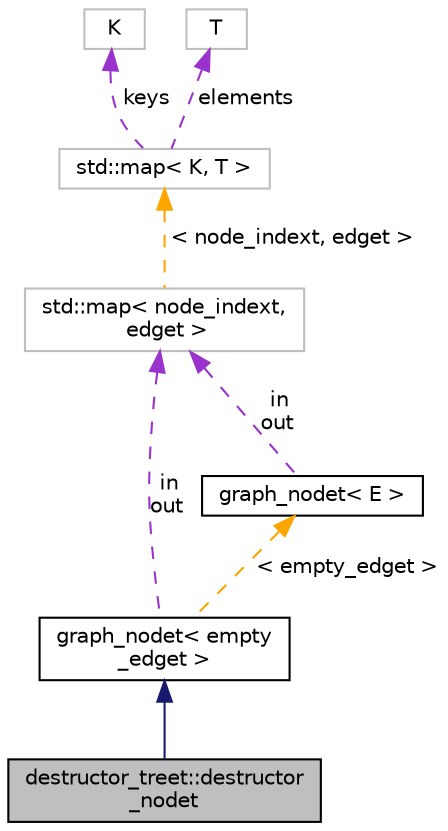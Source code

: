 digraph "destructor_treet::destructor_nodet"
{
 // LATEX_PDF_SIZE
  bgcolor="transparent";
  edge [fontname="Helvetica",fontsize="10",labelfontname="Helvetica",labelfontsize="10"];
  node [fontname="Helvetica",fontsize="10",shape=record];
  Node1 [label="destructor_treet::destructor\l_nodet",height=0.2,width=0.4,color="black", fillcolor="grey75", style="filled", fontcolor="black",tooltip=" "];
  Node2 -> Node1 [dir="back",color="midnightblue",fontsize="10",style="solid",fontname="Helvetica"];
  Node2 [label="graph_nodet\< empty\l_edget \>",height=0.2,width=0.4,color="black",URL="$classgraph__nodet.html",tooltip=" "];
  Node3 -> Node2 [dir="back",color="darkorchid3",fontsize="10",style="dashed",label=" in\nout" ,fontname="Helvetica"];
  Node3 [label="std::map\< node_indext,\l edget \>",height=0.2,width=0.4,color="grey75",tooltip=" "];
  Node4 -> Node3 [dir="back",color="orange",fontsize="10",style="dashed",label=" \< node_indext, edget \>" ,fontname="Helvetica"];
  Node4 [label="std::map\< K, T \>",height=0.2,width=0.4,color="grey75",tooltip="STL class."];
  Node5 -> Node4 [dir="back",color="darkorchid3",fontsize="10",style="dashed",label=" keys" ,fontname="Helvetica"];
  Node5 [label="K",height=0.2,width=0.4,color="grey75",tooltip=" "];
  Node6 -> Node4 [dir="back",color="darkorchid3",fontsize="10",style="dashed",label=" elements" ,fontname="Helvetica"];
  Node6 [label="T",height=0.2,width=0.4,color="grey75",tooltip=" "];
  Node7 -> Node2 [dir="back",color="orange",fontsize="10",style="dashed",label=" \< empty_edget \>" ,fontname="Helvetica"];
  Node7 [label="graph_nodet\< E \>",height=0.2,width=0.4,color="black",URL="$classgraph__nodet.html",tooltip="This class represents a node in a directed graph."];
  Node3 -> Node7 [dir="back",color="darkorchid3",fontsize="10",style="dashed",label=" in\nout" ,fontname="Helvetica"];
}
